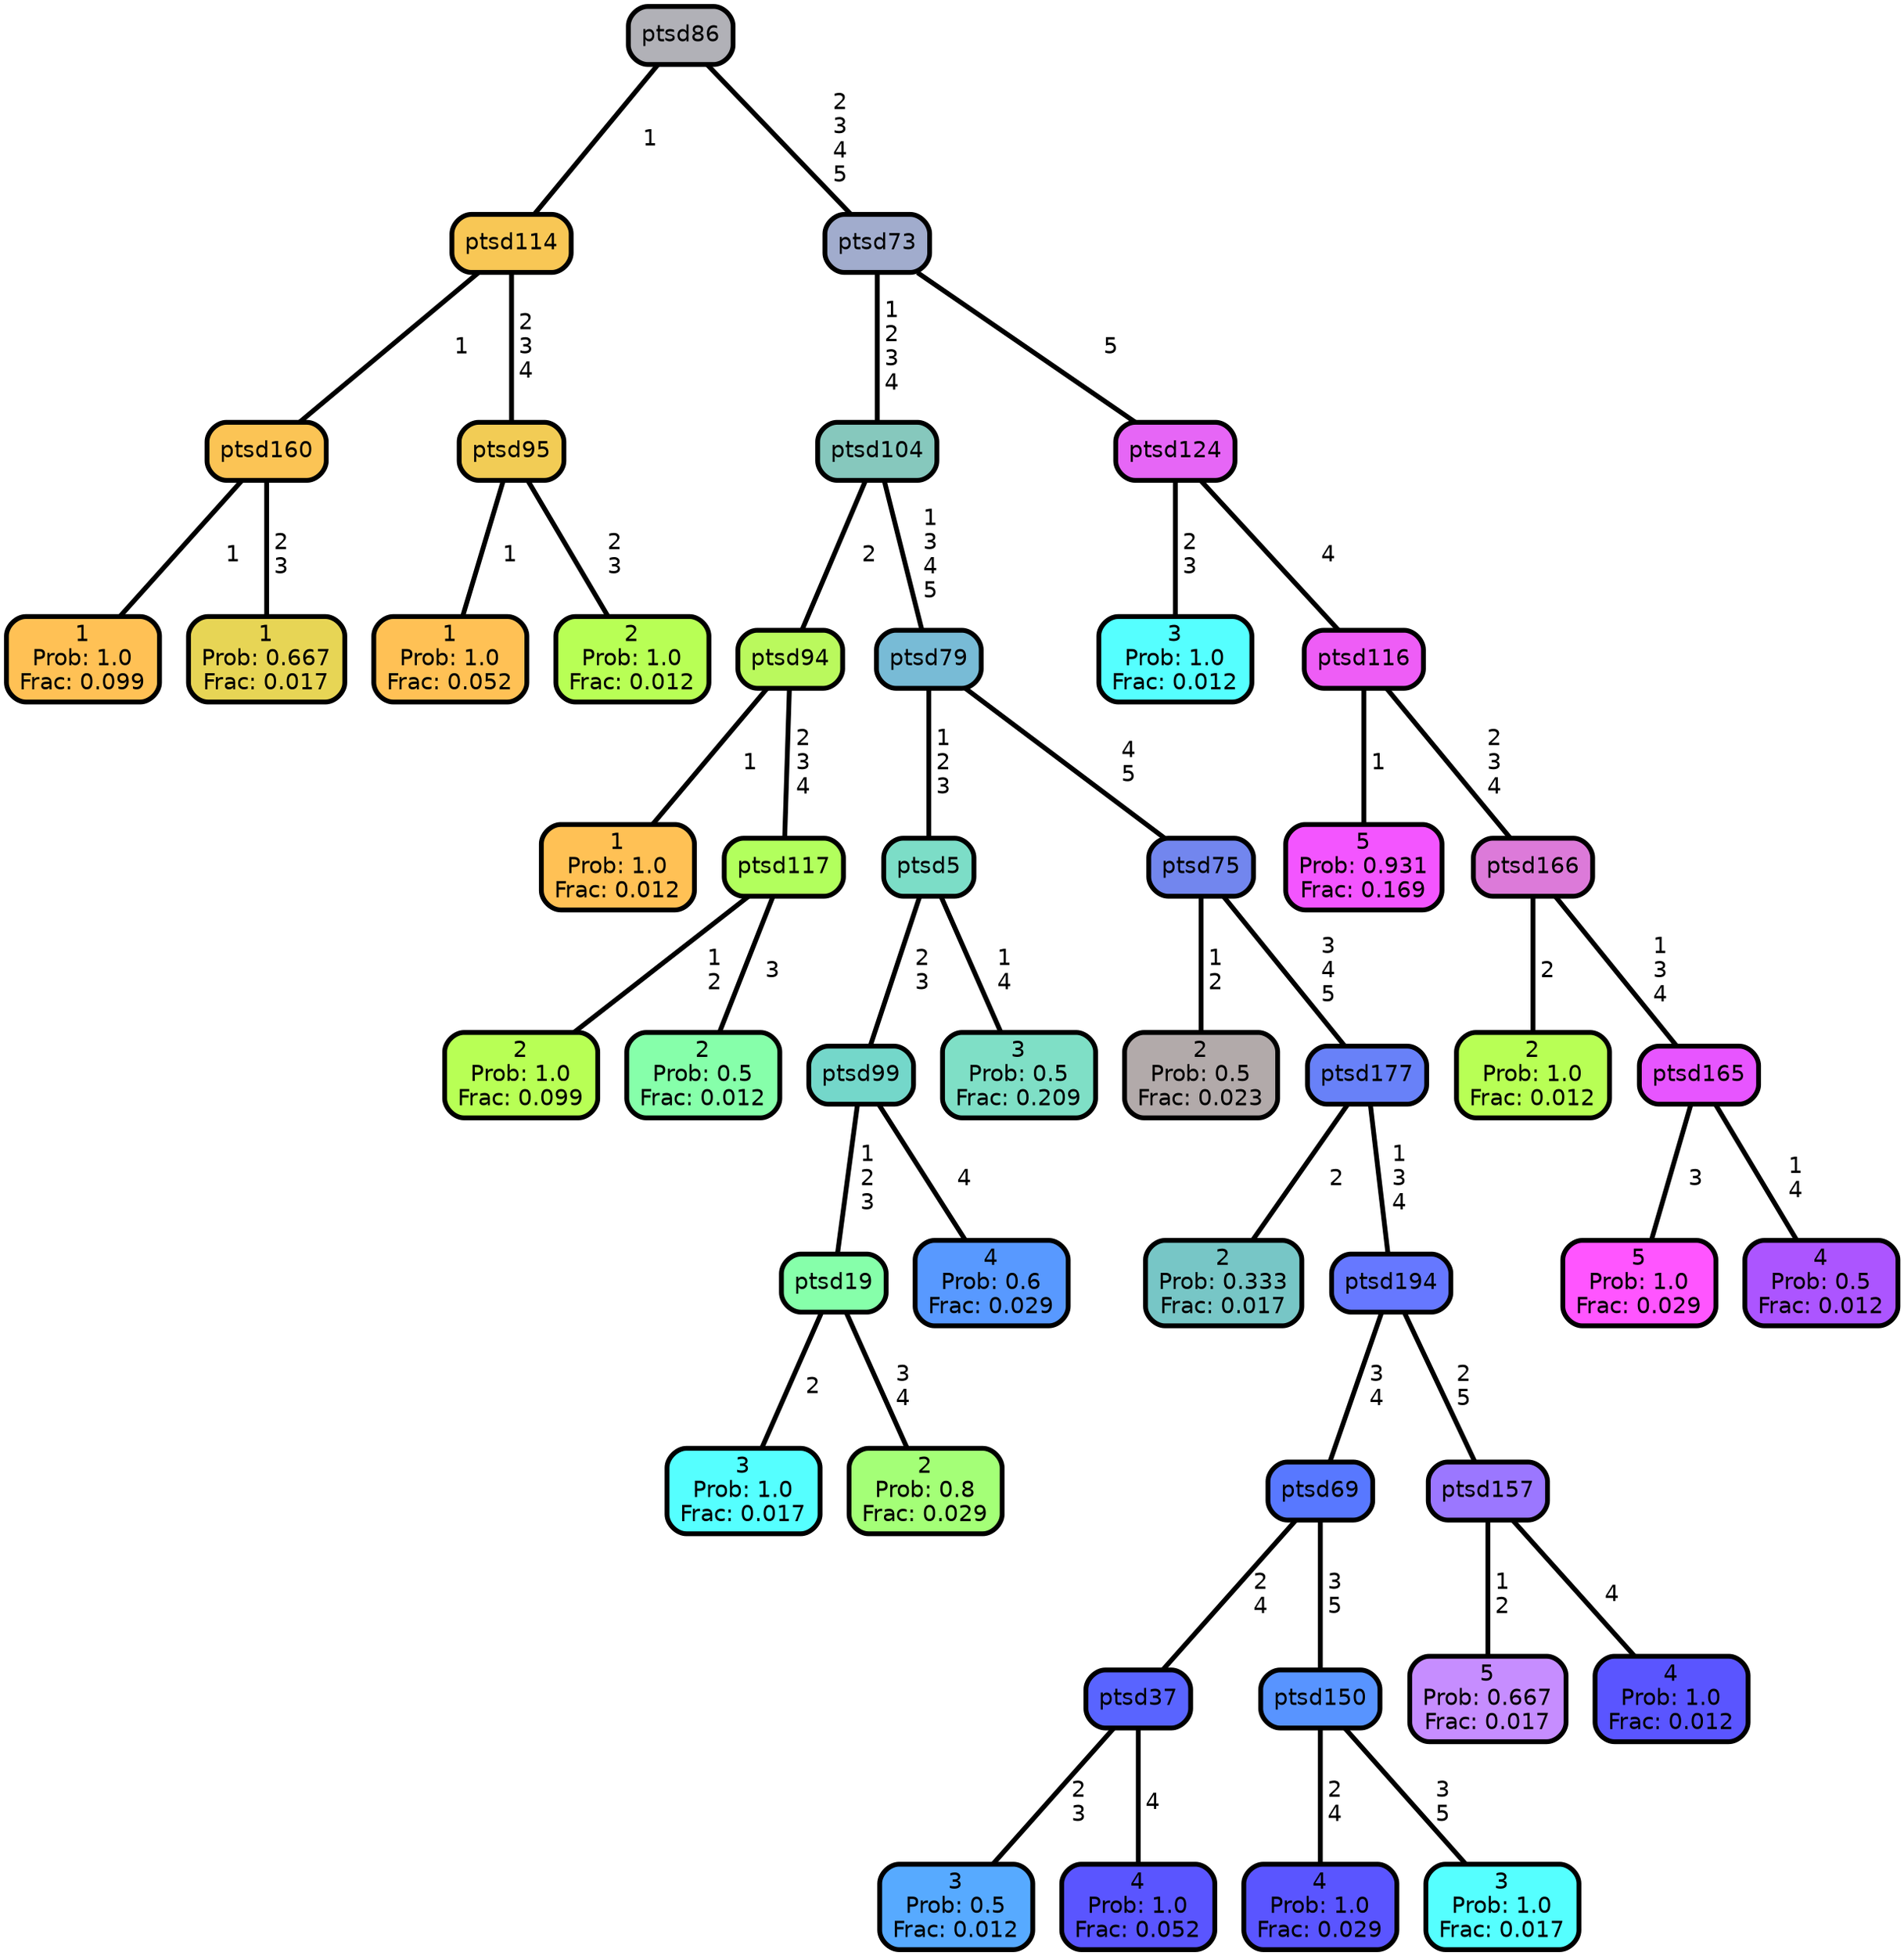 graph Tree {
node [shape=box, style="filled, rounded",color="black",penwidth="3",fontcolor="black",                 fontname=helvetica] ;
graph [ranksep="0 equally", splines=straight,                 bgcolor=transparent, dpi=200] ;
edge [fontname=helvetica, color=black] ;
0 [label="1
Prob: 1.0
Frac: 0.099", fillcolor="#ffc155"] ;
1 [label="ptsd160", fillcolor="#fbc455"] ;
2 [label="1
Prob: 0.667
Frac: 0.017", fillcolor="#e7d555"] ;
3 [label="ptsd114", fillcolor="#f8c755"] ;
4 [label="1
Prob: 1.0
Frac: 0.052", fillcolor="#ffc155"] ;
5 [label="ptsd95", fillcolor="#f2cc55"] ;
6 [label="2
Prob: 1.0
Frac: 0.012", fillcolor="#b8ff55"] ;
7 [label="ptsd86", fillcolor="#b1b1b7"] ;
8 [label="1
Prob: 1.0
Frac: 0.012", fillcolor="#ffc155"] ;
9 [label="ptsd94", fillcolor="#baf95d"] ;
10 [label="2
Prob: 1.0
Frac: 0.099", fillcolor="#b8ff55"] ;
11 [label="ptsd117", fillcolor="#b2ff5d"] ;
12 [label="2
Prob: 0.5
Frac: 0.012", fillcolor="#86ffaa"] ;
13 [label="ptsd104", fillcolor="#86c8bd"] ;
14 [label="3
Prob: 1.0
Frac: 0.017", fillcolor="#55ffff"] ;
15 [label="ptsd19", fillcolor="#86ffaa"] ;
16 [label="2
Prob: 0.8
Frac: 0.029", fillcolor="#a4ff77"] ;
17 [label="ptsd99", fillcolor="#74d7ca"] ;
18 [label="4
Prob: 0.6
Frac: 0.029", fillcolor="#5899ff"] ;
19 [label="ptsd5", fillcolor="#7cddc7"] ;
20 [label="3
Prob: 0.5
Frac: 0.209", fillcolor="#7fdfc6"] ;
21 [label="ptsd79", fillcolor="#78bbd6"] ;
22 [label="2
Prob: 0.5
Frac: 0.023", fillcolor="#b2aaaa"] ;
23 [label="ptsd75", fillcolor="#7286ee"] ;
24 [label="2
Prob: 0.333
Frac: 0.017", fillcolor="#77c6c6"] ;
25 [label="ptsd177", fillcolor="#6881f8"] ;
26 [label="3
Prob: 0.5
Frac: 0.012", fillcolor="#57aaff"] ;
27 [label="ptsd37", fillcolor="#5964ff"] ;
28 [label="4
Prob: 1.0
Frac: 0.052", fillcolor="#5a55ff"] ;
29 [label="ptsd69", fillcolor="#5878ff"] ;
30 [label="4
Prob: 1.0
Frac: 0.029", fillcolor="#5a55ff"] ;
31 [label="ptsd150", fillcolor="#5894ff"] ;
32 [label="3
Prob: 1.0
Frac: 0.017", fillcolor="#55ffff"] ;
33 [label="ptsd194", fillcolor="#6678ff"] ;
34 [label="5
Prob: 0.667
Frac: 0.017", fillcolor="#c68dff"] ;
35 [label="ptsd157", fillcolor="#9b77ff"] ;
36 [label="4
Prob: 1.0
Frac: 0.012", fillcolor="#5a55ff"] ;
37 [label="ptsd73", fillcolor="#a1accd"] ;
38 [label="3
Prob: 1.0
Frac: 0.012", fillcolor="#55ffff"] ;
39 [label="ptsd124", fillcolor="#e666f6"] ;
40 [label="5
Prob: 0.931
Frac: 0.169", fillcolor="#f355ff"] ;
41 [label="ptsd116", fillcolor="#ee5df6"] ;
42 [label="2
Prob: 1.0
Frac: 0.012", fillcolor="#b8ff55"] ;
43 [label="ptsd166", fillcolor="#dc7ad9"] ;
44 [label="5
Prob: 1.0
Frac: 0.029", fillcolor="#ff55ff"] ;
45 [label="ptsd165", fillcolor="#e755ff"] ;
46 [label="4
Prob: 0.5
Frac: 0.012", fillcolor="#ac55ff"] ;
1 -- 0 [label=" 1",penwidth=3] ;
1 -- 2 [label=" 2\n 3",penwidth=3] ;
3 -- 1 [label=" 1",penwidth=3] ;
3 -- 5 [label=" 2\n 3\n 4",penwidth=3] ;
5 -- 4 [label=" 1",penwidth=3] ;
5 -- 6 [label=" 2\n 3",penwidth=3] ;
7 -- 3 [label=" 1",penwidth=3] ;
7 -- 37 [label=" 2\n 3\n 4\n 5",penwidth=3] ;
9 -- 8 [label=" 1",penwidth=3] ;
9 -- 11 [label=" 2\n 3\n 4",penwidth=3] ;
11 -- 10 [label=" 1\n 2",penwidth=3] ;
11 -- 12 [label=" 3",penwidth=3] ;
13 -- 9 [label=" 2",penwidth=3] ;
13 -- 21 [label=" 1\n 3\n 4\n 5",penwidth=3] ;
15 -- 14 [label=" 2",penwidth=3] ;
15 -- 16 [label=" 3\n 4",penwidth=3] ;
17 -- 15 [label=" 1\n 2\n 3",penwidth=3] ;
17 -- 18 [label=" 4",penwidth=3] ;
19 -- 17 [label=" 2\n 3",penwidth=3] ;
19 -- 20 [label=" 1\n 4",penwidth=3] ;
21 -- 19 [label=" 1\n 2\n 3",penwidth=3] ;
21 -- 23 [label=" 4\n 5",penwidth=3] ;
23 -- 22 [label=" 1\n 2",penwidth=3] ;
23 -- 25 [label=" 3\n 4\n 5",penwidth=3] ;
25 -- 24 [label=" 2",penwidth=3] ;
25 -- 33 [label=" 1\n 3\n 4",penwidth=3] ;
27 -- 26 [label=" 2\n 3",penwidth=3] ;
27 -- 28 [label=" 4",penwidth=3] ;
29 -- 27 [label=" 2\n 4",penwidth=3] ;
29 -- 31 [label=" 3\n 5",penwidth=3] ;
31 -- 30 [label=" 2\n 4",penwidth=3] ;
31 -- 32 [label=" 3\n 5",penwidth=3] ;
33 -- 29 [label=" 3\n 4",penwidth=3] ;
33 -- 35 [label=" 2\n 5",penwidth=3] ;
35 -- 34 [label=" 1\n 2",penwidth=3] ;
35 -- 36 [label=" 4",penwidth=3] ;
37 -- 13 [label=" 1\n 2\n 3\n 4",penwidth=3] ;
37 -- 39 [label=" 5",penwidth=3] ;
39 -- 38 [label=" 2\n 3",penwidth=3] ;
39 -- 41 [label=" 4",penwidth=3] ;
41 -- 40 [label=" 1",penwidth=3] ;
41 -- 43 [label=" 2\n 3\n 4",penwidth=3] ;
43 -- 42 [label=" 2",penwidth=3] ;
43 -- 45 [label=" 1\n 3\n 4",penwidth=3] ;
45 -- 44 [label=" 3",penwidth=3] ;
45 -- 46 [label=" 1\n 4",penwidth=3] ;
{rank = same;}}